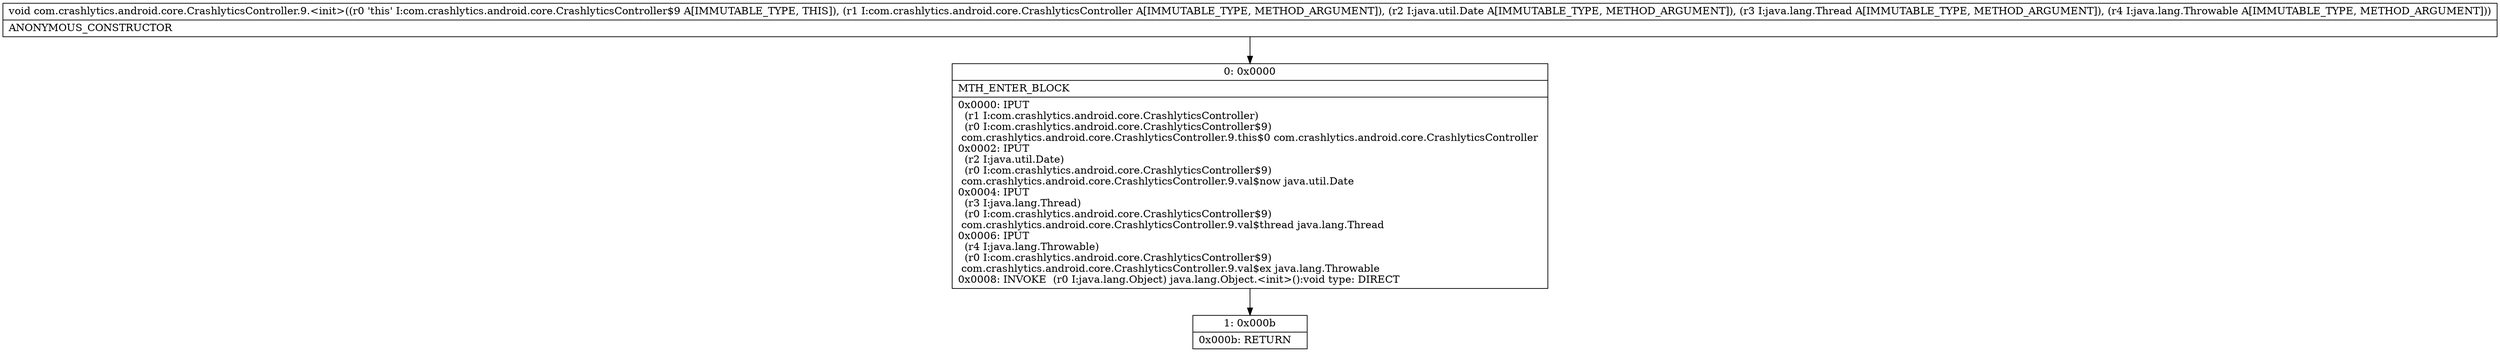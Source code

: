 digraph "CFG forcom.crashlytics.android.core.CrashlyticsController.9.\<init\>(Lcom\/crashlytics\/android\/core\/CrashlyticsController;Ljava\/util\/Date;Ljava\/lang\/Thread;Ljava\/lang\/Throwable;)V" {
Node_0 [shape=record,label="{0\:\ 0x0000|MTH_ENTER_BLOCK\l|0x0000: IPUT  \l  (r1 I:com.crashlytics.android.core.CrashlyticsController)\l  (r0 I:com.crashlytics.android.core.CrashlyticsController$9)\l com.crashlytics.android.core.CrashlyticsController.9.this$0 com.crashlytics.android.core.CrashlyticsController \l0x0002: IPUT  \l  (r2 I:java.util.Date)\l  (r0 I:com.crashlytics.android.core.CrashlyticsController$9)\l com.crashlytics.android.core.CrashlyticsController.9.val$now java.util.Date \l0x0004: IPUT  \l  (r3 I:java.lang.Thread)\l  (r0 I:com.crashlytics.android.core.CrashlyticsController$9)\l com.crashlytics.android.core.CrashlyticsController.9.val$thread java.lang.Thread \l0x0006: IPUT  \l  (r4 I:java.lang.Throwable)\l  (r0 I:com.crashlytics.android.core.CrashlyticsController$9)\l com.crashlytics.android.core.CrashlyticsController.9.val$ex java.lang.Throwable \l0x0008: INVOKE  (r0 I:java.lang.Object) java.lang.Object.\<init\>():void type: DIRECT \l}"];
Node_1 [shape=record,label="{1\:\ 0x000b|0x000b: RETURN   \l}"];
MethodNode[shape=record,label="{void com.crashlytics.android.core.CrashlyticsController.9.\<init\>((r0 'this' I:com.crashlytics.android.core.CrashlyticsController$9 A[IMMUTABLE_TYPE, THIS]), (r1 I:com.crashlytics.android.core.CrashlyticsController A[IMMUTABLE_TYPE, METHOD_ARGUMENT]), (r2 I:java.util.Date A[IMMUTABLE_TYPE, METHOD_ARGUMENT]), (r3 I:java.lang.Thread A[IMMUTABLE_TYPE, METHOD_ARGUMENT]), (r4 I:java.lang.Throwable A[IMMUTABLE_TYPE, METHOD_ARGUMENT]))  | ANONYMOUS_CONSTRUCTOR\l}"];
MethodNode -> Node_0;
Node_0 -> Node_1;
}

